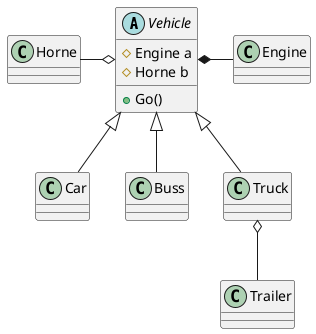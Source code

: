@startuml

abstract class Vehicle{
  #Engine a
  #Horne b
  +Go()
}
class Car
class Buss
class Truck

Vehicle <|-down- Car
Vehicle <|-down- Buss
Vehicle <|-down- Truck

class Engine
class Horne
class Trailer

Truck o-- Trailer

Vehicle *- Engine
Vehicle o-left- Horne

@enduml
